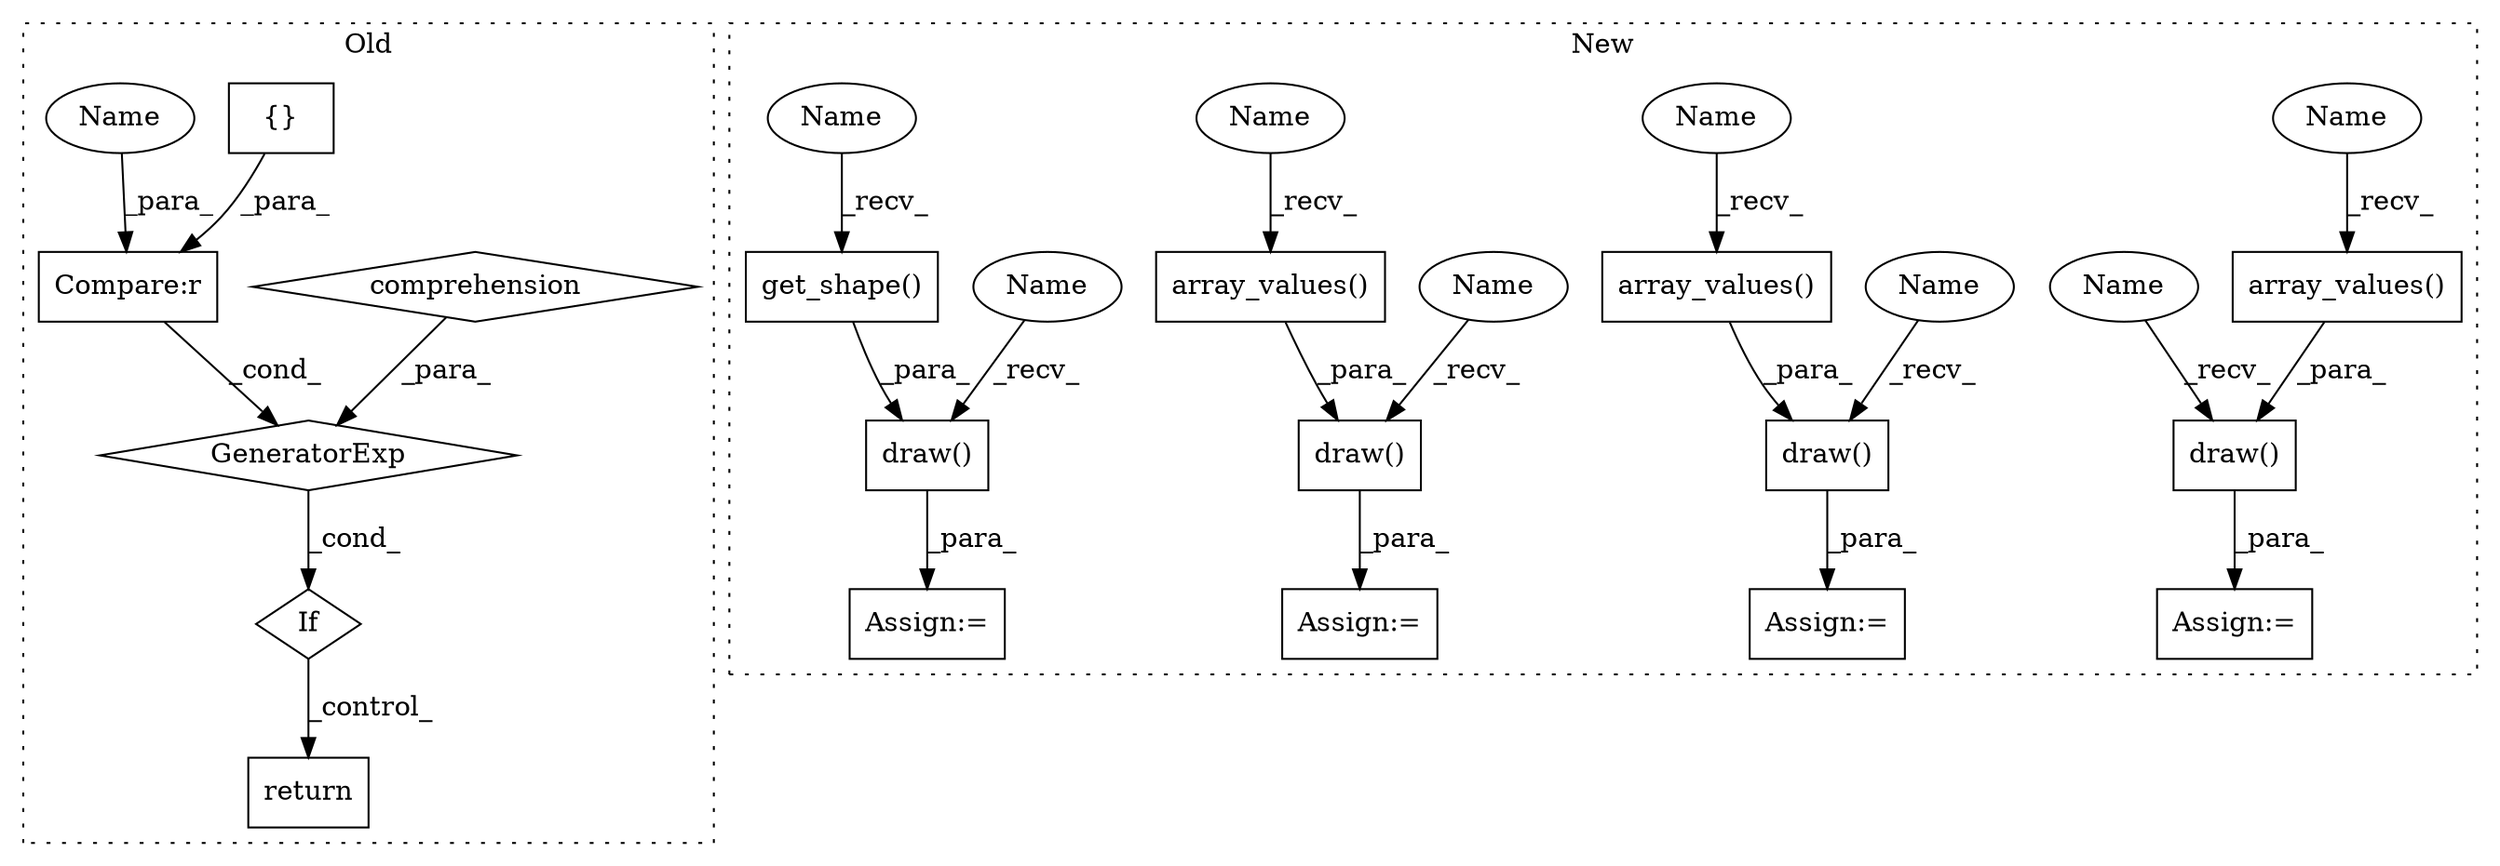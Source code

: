 digraph G {
subgraph cluster0 {
1 [label="{}" a="59" s="717,717" l="2,1" shape="box"];
4 [label="Compare:r" a="40" s="712" l="7" shape="box"];
11 [label="comprehension" a="45" s="720" l="3" shape="diamond"];
12 [label="GeneratorExp" a="55" s="711" l="20" shape="diamond"];
17 [label="If" a="96" s="708" l="3" shape="diamond"];
18 [label="return" a="93" s="741" l="6" shape="box"];
23 [label="Name" a="87" s="712" l="1" shape="ellipse"];
label = "Old";
style="dotted";
}
subgraph cluster1 {
2 [label="get_shape()" a="75" s="936" l="65" shape="box"];
3 [label="array_values()" a="75" s="1508" l="120" shape="box"];
5 [label="Assign:=" a="68" s="1486" l="3" shape="box"];
6 [label="array_values()" a="75" s="1206" l="196" shape="box"];
7 [label="draw()" a="75" s="926,1001" l="10,1" shape="box"];
8 [label="draw()" a="75" s="1489,1628" l="19,6" shape="box"];
9 [label="array_values()" a="75" s="1033" l="136" shape="box"];
10 [label="draw()" a="75" s="1014,1169" l="19,6" shape="box"];
13 [label="Assign:=" a="68" s="923" l="3" shape="box"];
14 [label="draw()" a="75" s="1187,1402" l="19,6" shape="box"];
15 [label="Assign:=" a="68" s="1011" l="3" shape="box"];
16 [label="Assign:=" a="68" s="1184" l="3" shape="box"];
19 [label="Name" a="87" s="1033" l="7" shape="ellipse"];
20 [label="Name" a="87" s="1508" l="7" shape="ellipse"];
21 [label="Name" a="87" s="1206" l="7" shape="ellipse"];
22 [label="Name" a="87" s="936" l="7" shape="ellipse"];
24 [label="Name" a="87" s="1187" l="4" shape="ellipse"];
25 [label="Name" a="87" s="1014" l="4" shape="ellipse"];
26 [label="Name" a="87" s="926" l="4" shape="ellipse"];
27 [label="Name" a="87" s="1489" l="4" shape="ellipse"];
label = "New";
style="dotted";
}
1 -> 4 [label="_para_"];
2 -> 7 [label="_para_"];
3 -> 8 [label="_para_"];
4 -> 12 [label="_cond_"];
6 -> 14 [label="_para_"];
7 -> 13 [label="_para_"];
8 -> 5 [label="_para_"];
9 -> 10 [label="_para_"];
10 -> 15 [label="_para_"];
11 -> 12 [label="_para_"];
12 -> 17 [label="_cond_"];
14 -> 16 [label="_para_"];
17 -> 18 [label="_control_"];
19 -> 9 [label="_recv_"];
20 -> 3 [label="_recv_"];
21 -> 6 [label="_recv_"];
22 -> 2 [label="_recv_"];
23 -> 4 [label="_para_"];
24 -> 14 [label="_recv_"];
25 -> 10 [label="_recv_"];
26 -> 7 [label="_recv_"];
27 -> 8 [label="_recv_"];
}